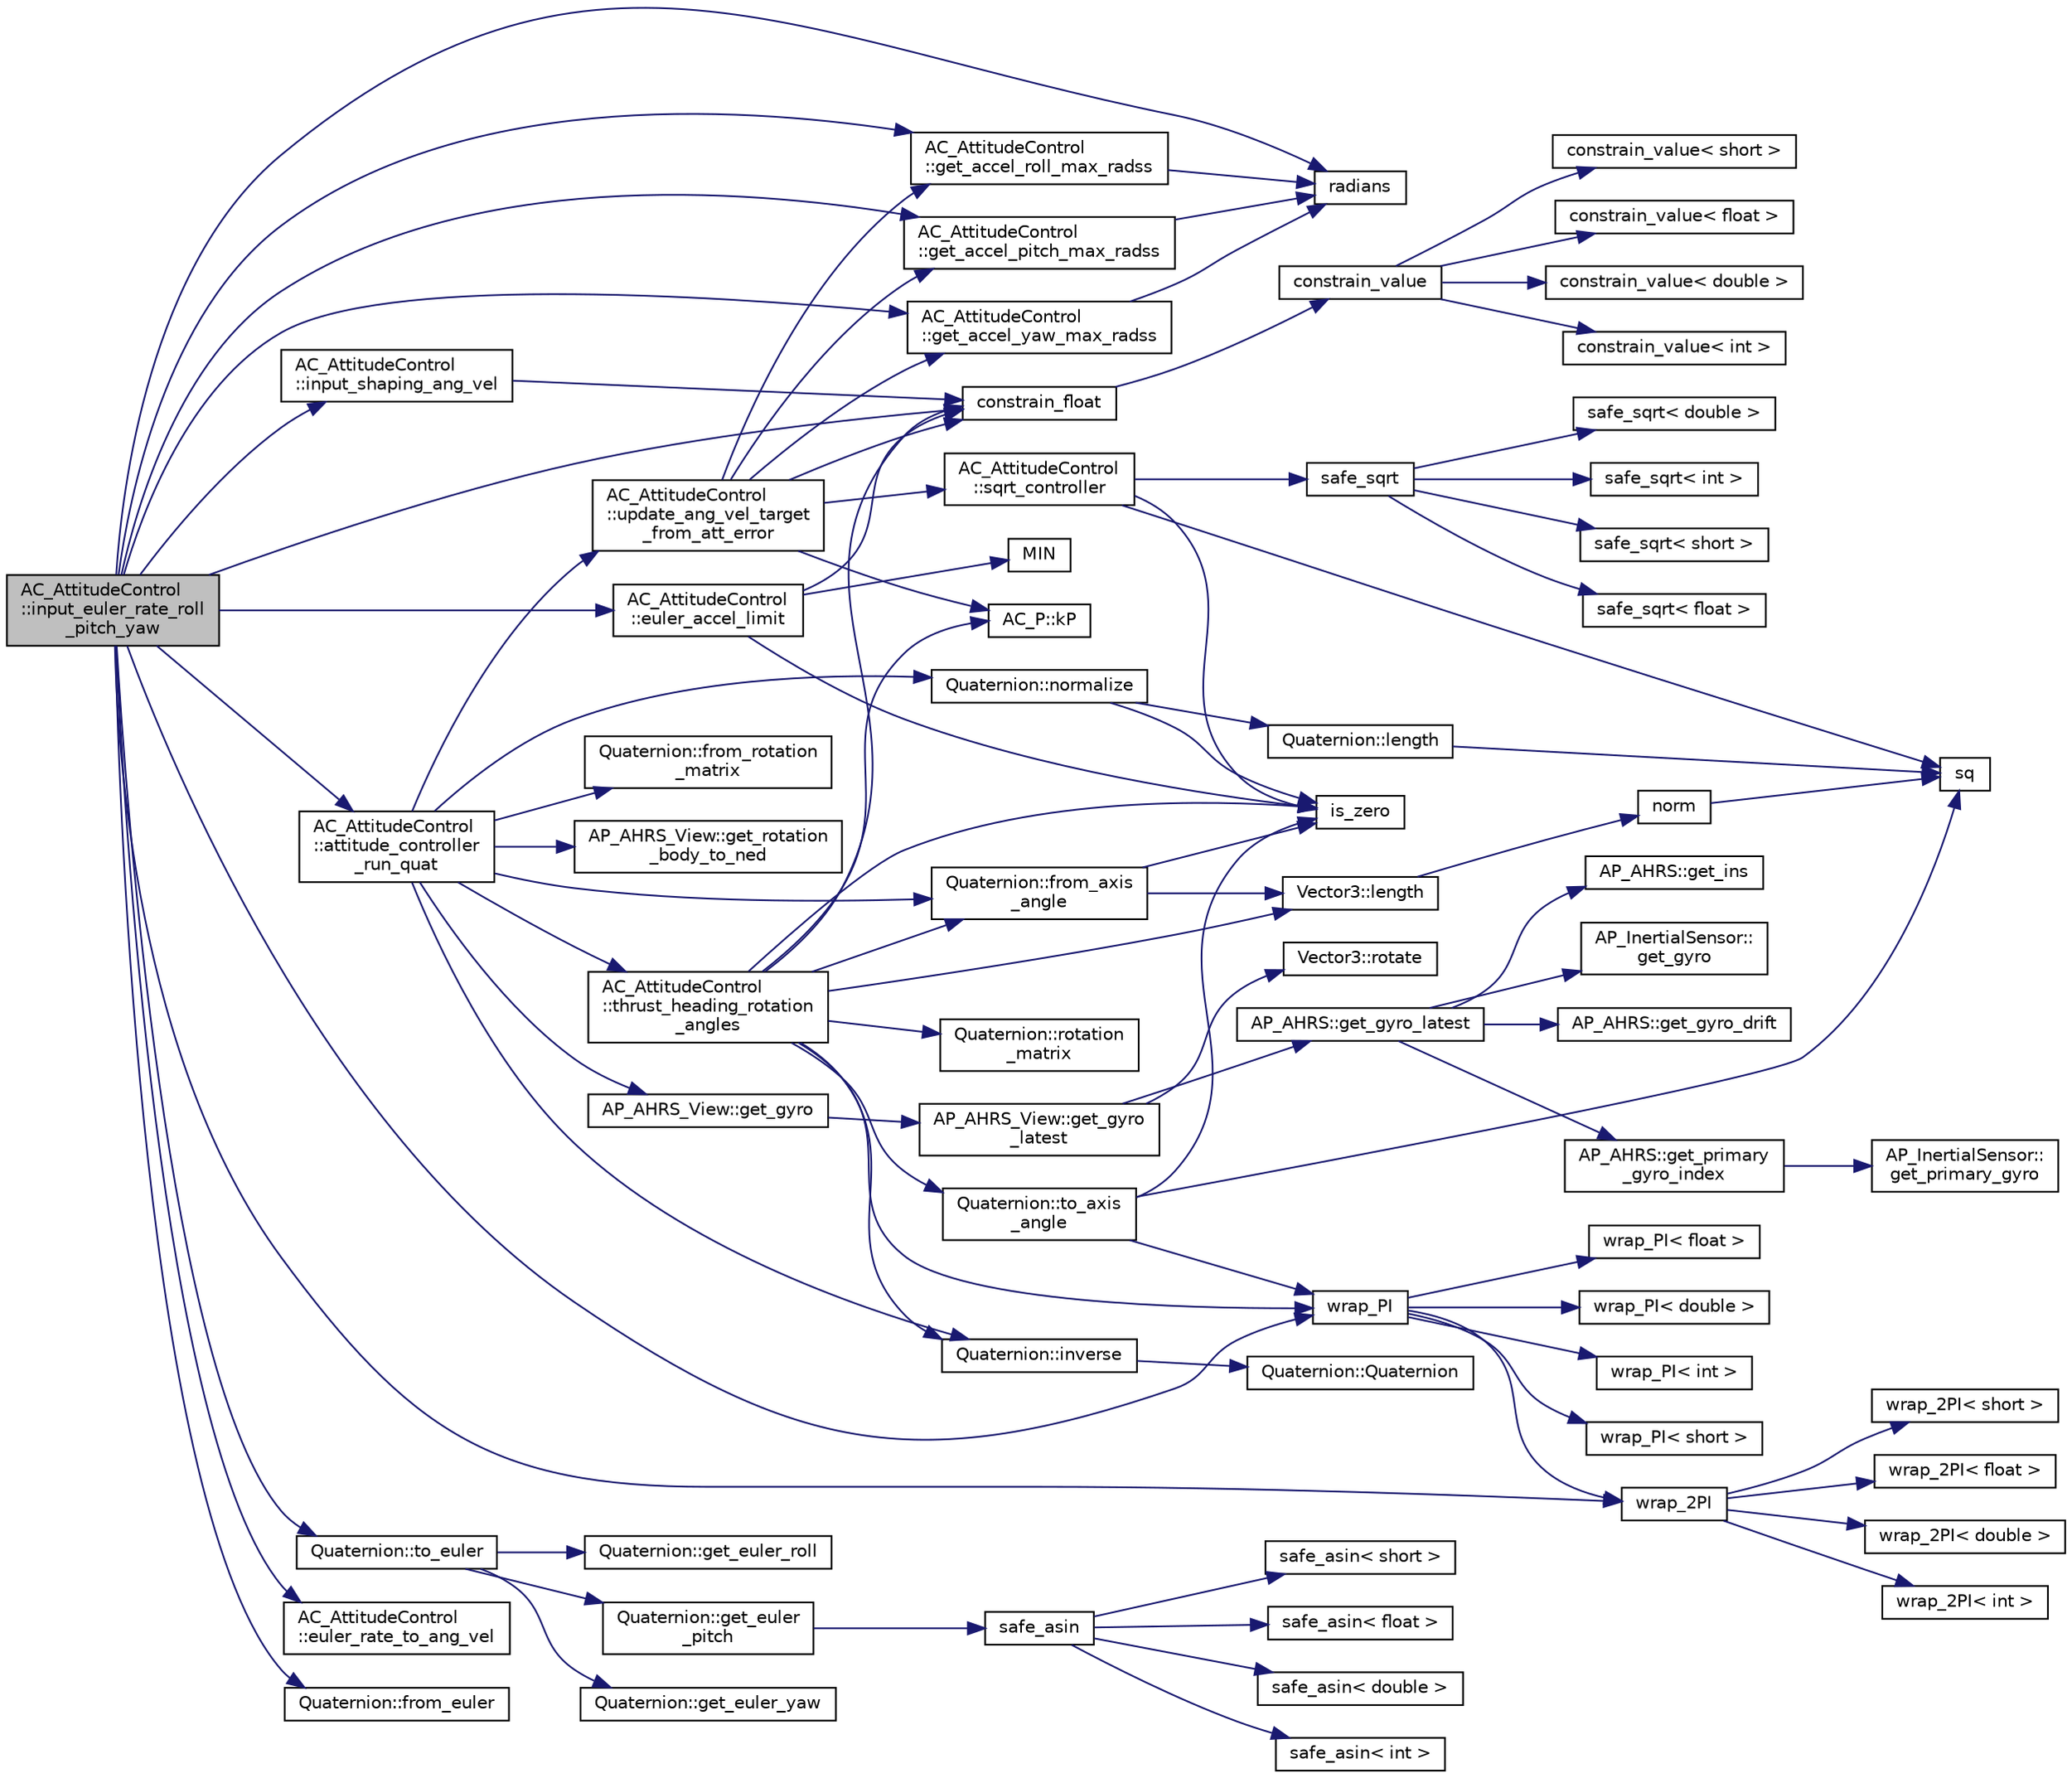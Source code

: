 digraph "AC_AttitudeControl::input_euler_rate_roll_pitch_yaw"
{
 // INTERACTIVE_SVG=YES
  edge [fontname="Helvetica",fontsize="10",labelfontname="Helvetica",labelfontsize="10"];
  node [fontname="Helvetica",fontsize="10",shape=record];
  rankdir="LR";
  Node1 [label="AC_AttitudeControl\l::input_euler_rate_roll\l_pitch_yaw",height=0.2,width=0.4,color="black", fillcolor="grey75", style="filled", fontcolor="black"];
  Node1 -> Node2 [color="midnightblue",fontsize="10",style="solid",fontname="Helvetica"];
  Node2 [label="radians",height=0.2,width=0.4,color="black", fillcolor="white", style="filled",URL="$AP__Math_8h.html#a75b14352ec1c95a8276af9a0813cfdc3"];
  Node1 -> Node3 [color="midnightblue",fontsize="10",style="solid",fontname="Helvetica"];
  Node3 [label="Quaternion::to_euler",height=0.2,width=0.4,color="black", fillcolor="white", style="filled",URL="$classQuaternion.html#ab3049efa36b211699ca03ea53970f0fd"];
  Node3 -> Node4 [color="midnightblue",fontsize="10",style="solid",fontname="Helvetica"];
  Node4 [label="Quaternion::get_euler_roll",height=0.2,width=0.4,color="black", fillcolor="white", style="filled",URL="$classQuaternion.html#a9ae6c42349ddc744022a4a1cf7868eb0"];
  Node3 -> Node5 [color="midnightblue",fontsize="10",style="solid",fontname="Helvetica"];
  Node5 [label="Quaternion::get_euler\l_pitch",height=0.2,width=0.4,color="black", fillcolor="white", style="filled",URL="$classQuaternion.html#a0bfe50c332309932cd833b83f6524e5f"];
  Node5 -> Node6 [color="midnightblue",fontsize="10",style="solid",fontname="Helvetica"];
  Node6 [label="safe_asin",height=0.2,width=0.4,color="black", fillcolor="white", style="filled",URL="$AP__Math_8cpp.html#a3370ada2588e54722319d65e00d8545c"];
  Node6 -> Node7 [color="midnightblue",fontsize="10",style="solid",fontname="Helvetica"];
  Node7 [label="safe_asin\< int \>",height=0.2,width=0.4,color="black", fillcolor="white", style="filled",URL="$AP__Math_8cpp.html#acde8e5813f30717986b84509948bf530"];
  Node6 -> Node8 [color="midnightblue",fontsize="10",style="solid",fontname="Helvetica"];
  Node8 [label="safe_asin\< short \>",height=0.2,width=0.4,color="black", fillcolor="white", style="filled",URL="$AP__Math_8cpp.html#a6baeda4985886aba9f6d5d5008ac2b10"];
  Node6 -> Node9 [color="midnightblue",fontsize="10",style="solid",fontname="Helvetica"];
  Node9 [label="safe_asin\< float \>",height=0.2,width=0.4,color="black", fillcolor="white", style="filled",URL="$AP__Math_8cpp.html#a48612e903b0ef12fa5653056a6d5b3f7"];
  Node6 -> Node10 [color="midnightblue",fontsize="10",style="solid",fontname="Helvetica"];
  Node10 [label="safe_asin\< double \>",height=0.2,width=0.4,color="black", fillcolor="white", style="filled",URL="$AP__Math_8cpp.html#a9f2aae5b5adb09329c1a64b433d148dd"];
  Node3 -> Node11 [color="midnightblue",fontsize="10",style="solid",fontname="Helvetica"];
  Node11 [label="Quaternion::get_euler_yaw",height=0.2,width=0.4,color="black", fillcolor="white", style="filled",URL="$classQuaternion.html#a35c2a1030832728574363ed8655da625"];
  Node1 -> Node12 [color="midnightblue",fontsize="10",style="solid",fontname="Helvetica"];
  Node12 [label="AC_AttitudeControl\l::euler_accel_limit",height=0.2,width=0.4,color="black", fillcolor="white", style="filled",URL="$classAC__AttitudeControl.html#ad0e622b7b55c98192065766de8fab3af"];
  Node12 -> Node13 [color="midnightblue",fontsize="10",style="solid",fontname="Helvetica"];
  Node13 [label="constrain_float",height=0.2,width=0.4,color="black", fillcolor="white", style="filled",URL="$AP__Math_8h.html#ad525609d9dba6ffa556a0fbf08a3f9b4"];
  Node13 -> Node14 [color="midnightblue",fontsize="10",style="solid",fontname="Helvetica"];
  Node14 [label="constrain_value",height=0.2,width=0.4,color="black", fillcolor="white", style="filled",URL="$AP__Math_8h.html#a20e8f8671c282c69c1954652b6d61585"];
  Node14 -> Node15 [color="midnightblue",fontsize="10",style="solid",fontname="Helvetica"];
  Node15 [label="constrain_value\< int \>",height=0.2,width=0.4,color="black", fillcolor="white", style="filled",URL="$AP__Math_8cpp.html#a37e8e901754cb9c8e53a8e3030c82c50"];
  Node14 -> Node16 [color="midnightblue",fontsize="10",style="solid",fontname="Helvetica"];
  Node16 [label="constrain_value\< short \>",height=0.2,width=0.4,color="black", fillcolor="white", style="filled",URL="$AP__Math_8cpp.html#afdbe107ec1987d318a6347816fbf2b89"];
  Node14 -> Node17 [color="midnightblue",fontsize="10",style="solid",fontname="Helvetica"];
  Node17 [label="constrain_value\< float \>",height=0.2,width=0.4,color="black", fillcolor="white", style="filled",URL="$AP__Math_8cpp.html#ae6c621670c214da687de21d4e3a92587"];
  Node14 -> Node18 [color="midnightblue",fontsize="10",style="solid",fontname="Helvetica"];
  Node18 [label="constrain_value\< double \>",height=0.2,width=0.4,color="black", fillcolor="white", style="filled",URL="$AP__Math_8cpp.html#afe3990b00e9abc43fa97dfaf8e32f5c4"];
  Node12 -> Node19 [color="midnightblue",fontsize="10",style="solid",fontname="Helvetica"];
  Node19 [label="is_zero",height=0.2,width=0.4,color="black", fillcolor="white", style="filled",URL="$AP__Math_8h.html#a2a12cce483e9b870da70d30406d82c60"];
  Node12 -> Node20 [color="midnightblue",fontsize="10",style="solid",fontname="Helvetica"];
  Node20 [label="MIN",height=0.2,width=0.4,color="black", fillcolor="white", style="filled",URL="$AP__Math_8h.html#a6b187a3fa1e9f663e89175e7e8e213d6"];
  Node1 -> Node21 [color="midnightblue",fontsize="10",style="solid",fontname="Helvetica"];
  Node21 [label="AC_AttitudeControl\l::get_accel_roll_max_radss",height=0.2,width=0.4,color="black", fillcolor="white", style="filled",URL="$classAC__AttitudeControl.html#a5a8d0a611d7791820332b37079bdc306"];
  Node21 -> Node2 [color="midnightblue",fontsize="10",style="solid",fontname="Helvetica"];
  Node1 -> Node22 [color="midnightblue",fontsize="10",style="solid",fontname="Helvetica"];
  Node22 [label="AC_AttitudeControl\l::get_accel_pitch_max_radss",height=0.2,width=0.4,color="black", fillcolor="white", style="filled",URL="$classAC__AttitudeControl.html#abae95a10026ec6871f01b3e4c0919ea3"];
  Node22 -> Node2 [color="midnightblue",fontsize="10",style="solid",fontname="Helvetica"];
  Node1 -> Node23 [color="midnightblue",fontsize="10",style="solid",fontname="Helvetica"];
  Node23 [label="AC_AttitudeControl\l::get_accel_yaw_max_radss",height=0.2,width=0.4,color="black", fillcolor="white", style="filled",URL="$classAC__AttitudeControl.html#a445cb2fecd81068727882285bf839807"];
  Node23 -> Node2 [color="midnightblue",fontsize="10",style="solid",fontname="Helvetica"];
  Node1 -> Node24 [color="midnightblue",fontsize="10",style="solid",fontname="Helvetica"];
  Node24 [label="AC_AttitudeControl\l::input_shaping_ang_vel",height=0.2,width=0.4,color="black", fillcolor="white", style="filled",URL="$classAC__AttitudeControl.html#a487ae25932f8af4c950cc1458ed7207f"];
  Node24 -> Node13 [color="midnightblue",fontsize="10",style="solid",fontname="Helvetica"];
  Node1 -> Node25 [color="midnightblue",fontsize="10",style="solid",fontname="Helvetica"];
  Node25 [label="AC_AttitudeControl\l::euler_rate_to_ang_vel",height=0.2,width=0.4,color="black", fillcolor="white", style="filled",URL="$classAC__AttitudeControl.html#abce5e85f5f44937815184c17aa2a33b6"];
  Node1 -> Node26 [color="midnightblue",fontsize="10",style="solid",fontname="Helvetica"];
  Node26 [label="wrap_PI",height=0.2,width=0.4,color="black", fillcolor="white", style="filled",URL="$AP__Math_8cpp.html#a21d0562d7b23dd9f04bc30a3611cc577"];
  Node26 -> Node27 [color="midnightblue",fontsize="10",style="solid",fontname="Helvetica"];
  Node27 [label="wrap_2PI",height=0.2,width=0.4,color="black", fillcolor="white", style="filled",URL="$AP__Math_8cpp.html#aa66b7eae8d7e99247c6a2b3d2b5c7b8d"];
  Node27 -> Node28 [color="midnightblue",fontsize="10",style="solid",fontname="Helvetica"];
  Node28 [label="wrap_2PI\< int \>",height=0.2,width=0.4,color="black", fillcolor="white", style="filled",URL="$AP__Math_8cpp.html#a50a4ded454375642e1944882b01a1ae5"];
  Node27 -> Node29 [color="midnightblue",fontsize="10",style="solid",fontname="Helvetica"];
  Node29 [label="wrap_2PI\< short \>",height=0.2,width=0.4,color="black", fillcolor="white", style="filled",URL="$AP__Math_8cpp.html#aaf8ce7d4f9e3837bdbd5aac6545b4000"];
  Node27 -> Node30 [color="midnightblue",fontsize="10",style="solid",fontname="Helvetica"];
  Node30 [label="wrap_2PI\< float \>",height=0.2,width=0.4,color="black", fillcolor="white", style="filled",URL="$AP__Math_8cpp.html#a7182302503c136742396e3057b680dc7"];
  Node27 -> Node31 [color="midnightblue",fontsize="10",style="solid",fontname="Helvetica"];
  Node31 [label="wrap_2PI\< double \>",height=0.2,width=0.4,color="black", fillcolor="white", style="filled",URL="$AP__Math_8cpp.html#a0b4be48e39c65e97084146b9f1d22c00"];
  Node26 -> Node32 [color="midnightblue",fontsize="10",style="solid",fontname="Helvetica"];
  Node32 [label="wrap_PI\< int \>",height=0.2,width=0.4,color="black", fillcolor="white", style="filled",URL="$AP__Math_8cpp.html#a044023fcfa899d449f5a219ca7596ca4"];
  Node26 -> Node33 [color="midnightblue",fontsize="10",style="solid",fontname="Helvetica"];
  Node33 [label="wrap_PI\< short \>",height=0.2,width=0.4,color="black", fillcolor="white", style="filled",URL="$AP__Math_8cpp.html#ad0041912c2965b653fa9cf6854e47bc8"];
  Node26 -> Node34 [color="midnightblue",fontsize="10",style="solid",fontname="Helvetica"];
  Node34 [label="wrap_PI\< float \>",height=0.2,width=0.4,color="black", fillcolor="white", style="filled",URL="$AP__Math_8cpp.html#a789e7d40c173a1fab6560d1b61609952"];
  Node26 -> Node35 [color="midnightblue",fontsize="10",style="solid",fontname="Helvetica"];
  Node35 [label="wrap_PI\< double \>",height=0.2,width=0.4,color="black", fillcolor="white", style="filled",URL="$AP__Math_8cpp.html#a66b3a8191d62a34f4d673d5c62d8d1cf"];
  Node1 -> Node13 [color="midnightblue",fontsize="10",style="solid",fontname="Helvetica"];
  Node1 -> Node27 [color="midnightblue",fontsize="10",style="solid",fontname="Helvetica"];
  Node1 -> Node36 [color="midnightblue",fontsize="10",style="solid",fontname="Helvetica"];
  Node36 [label="Quaternion::from_euler",height=0.2,width=0.4,color="black", fillcolor="white", style="filled",URL="$classQuaternion.html#aff2d2d3d1c5937523df8357deae4eeab"];
  Node1 -> Node37 [color="midnightblue",fontsize="10",style="solid",fontname="Helvetica"];
  Node37 [label="AC_AttitudeControl\l::attitude_controller\l_run_quat",height=0.2,width=0.4,color="black", fillcolor="white", style="filled",URL="$classAC__AttitudeControl.html#a7b9cf8568575052931b43054717b4f87"];
  Node37 -> Node38 [color="midnightblue",fontsize="10",style="solid",fontname="Helvetica"];
  Node38 [label="Quaternion::from_rotation\l_matrix",height=0.2,width=0.4,color="black", fillcolor="white", style="filled",URL="$classQuaternion.html#a5ee01ee833114be6181887d0dcfb33b1"];
  Node37 -> Node39 [color="midnightblue",fontsize="10",style="solid",fontname="Helvetica"];
  Node39 [label="AP_AHRS_View::get_rotation\l_body_to_ned",height=0.2,width=0.4,color="black", fillcolor="white", style="filled",URL="$classAP__AHRS__View.html#ab5593b92f3931a696a3fa8e5f38013b0"];
  Node37 -> Node40 [color="midnightblue",fontsize="10",style="solid",fontname="Helvetica"];
  Node40 [label="AC_AttitudeControl\l::thrust_heading_rotation\l_angles",height=0.2,width=0.4,color="black", fillcolor="white", style="filled",URL="$classAC__AttitudeControl.html#a36d027a3fc3c3c002d7490367688d1ea"];
  Node40 -> Node41 [color="midnightblue",fontsize="10",style="solid",fontname="Helvetica"];
  Node41 [label="Quaternion::rotation\l_matrix",height=0.2,width=0.4,color="black", fillcolor="white", style="filled",URL="$classQuaternion.html#afb7132c9c69a984a40be950a17effeaa"];
  Node40 -> Node13 [color="midnightblue",fontsize="10",style="solid",fontname="Helvetica"];
  Node40 -> Node42 [color="midnightblue",fontsize="10",style="solid",fontname="Helvetica"];
  Node42 [label="Vector3::length",height=0.2,width=0.4,color="black", fillcolor="white", style="filled",URL="$classVector3.html#ac1fd5514e368a1e1c2d13f71eda18345"];
  Node42 -> Node43 [color="midnightblue",fontsize="10",style="solid",fontname="Helvetica"];
  Node43 [label="norm",height=0.2,width=0.4,color="black", fillcolor="white", style="filled",URL="$AP__Math_8h.html#adc76d4a5e5c9ae8cb7ab17b55c40d636"];
  Node43 -> Node44 [color="midnightblue",fontsize="10",style="solid",fontname="Helvetica"];
  Node44 [label="sq",height=0.2,width=0.4,color="black", fillcolor="white", style="filled",URL="$AP__Math_8h.html#a0375e3d67fd3911cacee5c3e1408c0f2"];
  Node40 -> Node19 [color="midnightblue",fontsize="10",style="solid",fontname="Helvetica"];
  Node40 -> Node45 [color="midnightblue",fontsize="10",style="solid",fontname="Helvetica"];
  Node45 [label="Quaternion::from_axis\l_angle",height=0.2,width=0.4,color="black", fillcolor="white", style="filled",URL="$classQuaternion.html#a6c21fe33378aa16a33cba869ba4af5dc"];
  Node45 -> Node42 [color="midnightblue",fontsize="10",style="solid",fontname="Helvetica"];
  Node45 -> Node19 [color="midnightblue",fontsize="10",style="solid",fontname="Helvetica"];
  Node40 -> Node46 [color="midnightblue",fontsize="10",style="solid",fontname="Helvetica"];
  Node46 [label="Quaternion::inverse",height=0.2,width=0.4,color="black", fillcolor="white", style="filled",URL="$classQuaternion.html#a0df66e20ea437eb346f8852690ede6a9"];
  Node46 -> Node47 [color="midnightblue",fontsize="10",style="solid",fontname="Helvetica"];
  Node47 [label="Quaternion::Quaternion",height=0.2,width=0.4,color="black", fillcolor="white", style="filled",URL="$classQuaternion.html#abcc01358aada56ea5f0db4da18aaf77d"];
  Node40 -> Node48 [color="midnightblue",fontsize="10",style="solid",fontname="Helvetica"];
  Node48 [label="Quaternion::to_axis\l_angle",height=0.2,width=0.4,color="black", fillcolor="white", style="filled",URL="$classQuaternion.html#aa4262462e1c1217fd3bd97b6421dd318"];
  Node48 -> Node44 [color="midnightblue",fontsize="10",style="solid",fontname="Helvetica"];
  Node48 -> Node19 [color="midnightblue",fontsize="10",style="solid",fontname="Helvetica"];
  Node48 -> Node26 [color="midnightblue",fontsize="10",style="solid",fontname="Helvetica"];
  Node40 -> Node49 [color="midnightblue",fontsize="10",style="solid",fontname="Helvetica"];
  Node49 [label="AC_P::kP",height=0.2,width=0.4,color="black", fillcolor="white", style="filled",URL="$classAC__P.html#a723b372dfceb74ddb2edbe11544e9d5a"];
  Node40 -> Node26 [color="midnightblue",fontsize="10",style="solid",fontname="Helvetica"];
  Node37 -> Node50 [color="midnightblue",fontsize="10",style="solid",fontname="Helvetica"];
  Node50 [label="AC_AttitudeControl\l::update_ang_vel_target\l_from_att_error",height=0.2,width=0.4,color="black", fillcolor="white", style="filled",URL="$classAC__AttitudeControl.html#a6b2d7587c8e5f67432bfc0d306ad9fdc"];
  Node50 -> Node51 [color="midnightblue",fontsize="10",style="solid",fontname="Helvetica"];
  Node51 [label="AC_AttitudeControl\l::sqrt_controller",height=0.2,width=0.4,color="black", fillcolor="white", style="filled",URL="$classAC__AttitudeControl.html#a1788967db1aa0dfe68fad24da23947f9"];
  Node51 -> Node19 [color="midnightblue",fontsize="10",style="solid",fontname="Helvetica"];
  Node51 -> Node44 [color="midnightblue",fontsize="10",style="solid",fontname="Helvetica"];
  Node51 -> Node52 [color="midnightblue",fontsize="10",style="solid",fontname="Helvetica"];
  Node52 [label="safe_sqrt",height=0.2,width=0.4,color="black", fillcolor="white", style="filled",URL="$AP__Math_8cpp.html#ac89eb1832d8e4d67fcf1ac07e3c25184"];
  Node52 -> Node53 [color="midnightblue",fontsize="10",style="solid",fontname="Helvetica"];
  Node53 [label="safe_sqrt\< int \>",height=0.2,width=0.4,color="black", fillcolor="white", style="filled",URL="$AP__Math_8cpp.html#aa5cb9421d48def32eb7574adb1b152b0"];
  Node52 -> Node54 [color="midnightblue",fontsize="10",style="solid",fontname="Helvetica"];
  Node54 [label="safe_sqrt\< short \>",height=0.2,width=0.4,color="black", fillcolor="white", style="filled",URL="$AP__Math_8cpp.html#a6952300e3d03222491051d674312b67d"];
  Node52 -> Node55 [color="midnightblue",fontsize="10",style="solid",fontname="Helvetica"];
  Node55 [label="safe_sqrt\< float \>",height=0.2,width=0.4,color="black", fillcolor="white", style="filled",URL="$AP__Math_8cpp.html#a40ae6cfccff676d9d2ff57e2e9ca549c"];
  Node52 -> Node56 [color="midnightblue",fontsize="10",style="solid",fontname="Helvetica"];
  Node56 [label="safe_sqrt\< double \>",height=0.2,width=0.4,color="black", fillcolor="white", style="filled",URL="$AP__Math_8cpp.html#acf6795fb73b8b915b53126f71cd2712a"];
  Node50 -> Node49 [color="midnightblue",fontsize="10",style="solid",fontname="Helvetica"];
  Node50 -> Node13 [color="midnightblue",fontsize="10",style="solid",fontname="Helvetica"];
  Node50 -> Node21 [color="midnightblue",fontsize="10",style="solid",fontname="Helvetica"];
  Node50 -> Node22 [color="midnightblue",fontsize="10",style="solid",fontname="Helvetica"];
  Node50 -> Node23 [color="midnightblue",fontsize="10",style="solid",fontname="Helvetica"];
  Node37 -> Node57 [color="midnightblue",fontsize="10",style="solid",fontname="Helvetica"];
  Node57 [label="AP_AHRS_View::get_gyro",height=0.2,width=0.4,color="black", fillcolor="white", style="filled",URL="$classAP__AHRS__View.html#aa83be8ece5cb8f54f9f7eba7839588b6"];
  Node57 -> Node58 [color="midnightblue",fontsize="10",style="solid",fontname="Helvetica"];
  Node58 [label="AP_AHRS_View::get_gyro\l_latest",height=0.2,width=0.4,color="black", fillcolor="white", style="filled",URL="$classAP__AHRS__View.html#aec99fce6a0287cfe2542ed2b7459d4d1"];
  Node58 -> Node59 [color="midnightblue",fontsize="10",style="solid",fontname="Helvetica"];
  Node59 [label="AP_AHRS::get_gyro_latest",height=0.2,width=0.4,color="black", fillcolor="white", style="filled",URL="$classAP__AHRS.html#a13ab26b0126885606c1d596072f8af04"];
  Node59 -> Node60 [color="midnightblue",fontsize="10",style="solid",fontname="Helvetica"];
  Node60 [label="AP_AHRS::get_primary\l_gyro_index",height=0.2,width=0.4,color="black", fillcolor="white", style="filled",URL="$classAP__AHRS.html#adf9f5cf9e3df1b4318252d07e2817993"];
  Node60 -> Node61 [color="midnightblue",fontsize="10",style="solid",fontname="Helvetica"];
  Node61 [label="AP_InertialSensor::\lget_primary_gyro",height=0.2,width=0.4,color="black", fillcolor="white", style="filled",URL="$classAP__InertialSensor.html#a7fa04e2f196b27b876d86966f64e1fed"];
  Node59 -> Node62 [color="midnightblue",fontsize="10",style="solid",fontname="Helvetica"];
  Node62 [label="AP_AHRS::get_ins",height=0.2,width=0.4,color="black", fillcolor="white", style="filled",URL="$classAP__AHRS.html#a14398c5d2ae68bbe1c67482a91909ad9"];
  Node59 -> Node63 [color="midnightblue",fontsize="10",style="solid",fontname="Helvetica"];
  Node63 [label="AP_InertialSensor::\lget_gyro",height=0.2,width=0.4,color="black", fillcolor="white", style="filled",URL="$classAP__InertialSensor.html#a6df2d8ad956d4f375bdee541102f16af"];
  Node59 -> Node64 [color="midnightblue",fontsize="10",style="solid",fontname="Helvetica"];
  Node64 [label="AP_AHRS::get_gyro_drift",height=0.2,width=0.4,color="black", fillcolor="white", style="filled",URL="$classAP__AHRS.html#a6876435645c1049077f33f225ab828f7"];
  Node58 -> Node65 [color="midnightblue",fontsize="10",style="solid",fontname="Helvetica"];
  Node65 [label="Vector3::rotate",height=0.2,width=0.4,color="black", fillcolor="white", style="filled",URL="$classVector3.html#a53d5701ae2db9492944550927279b7b8"];
  Node37 -> Node46 [color="midnightblue",fontsize="10",style="solid",fontname="Helvetica"];
  Node37 -> Node45 [color="midnightblue",fontsize="10",style="solid",fontname="Helvetica"];
  Node37 -> Node66 [color="midnightblue",fontsize="10",style="solid",fontname="Helvetica"];
  Node66 [label="Quaternion::normalize",height=0.2,width=0.4,color="black", fillcolor="white", style="filled",URL="$classQuaternion.html#a48e6bafb249c895ed25f29dc9170e11e"];
  Node66 -> Node67 [color="midnightblue",fontsize="10",style="solid",fontname="Helvetica"];
  Node67 [label="Quaternion::length",height=0.2,width=0.4,color="black", fillcolor="white", style="filled",URL="$classQuaternion.html#a6f5e82dd828c59392a3133d6d5877f39"];
  Node67 -> Node44 [color="midnightblue",fontsize="10",style="solid",fontname="Helvetica"];
  Node66 -> Node19 [color="midnightblue",fontsize="10",style="solid",fontname="Helvetica"];
}
